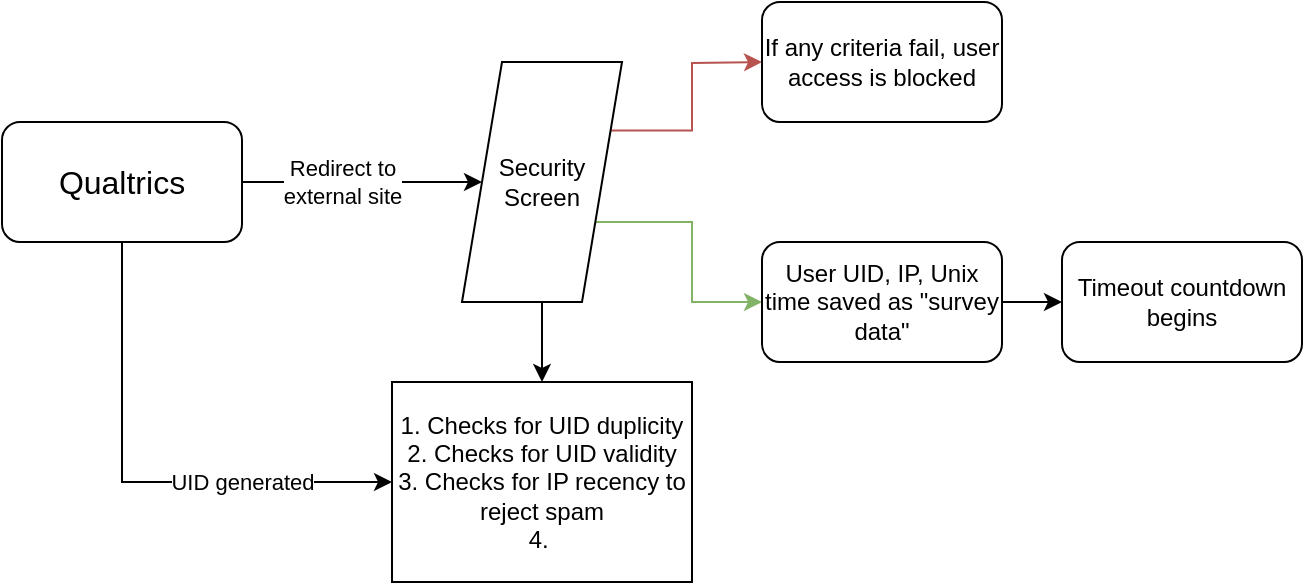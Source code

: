 <mxfile version="25.0.1">
  <diagram name="Page-1" id="Qxaexs4sUwDNYW5sFrN8">
    <mxGraphModel dx="596" dy="384" grid="1" gridSize="10" guides="1" tooltips="1" connect="1" arrows="1" fold="1" page="1" pageScale="1" pageWidth="850" pageHeight="1100" math="0" shadow="0">
      <root>
        <mxCell id="0" />
        <mxCell id="1" parent="0" />
        <mxCell id="h70dZAe4g8dP535I-NNz-4" style="edgeStyle=orthogonalEdgeStyle;rounded=0;orthogonalLoop=1;jettySize=auto;html=1;entryX=0;entryY=0.5;entryDx=0;entryDy=0;" edge="1" parent="1" source="h70dZAe4g8dP535I-NNz-1" target="h70dZAe4g8dP535I-NNz-3">
          <mxGeometry relative="1" as="geometry" />
        </mxCell>
        <mxCell id="h70dZAe4g8dP535I-NNz-14" value="Redirect to&lt;div&gt;external site&lt;/div&gt;" style="edgeLabel;html=1;align=center;verticalAlign=middle;resizable=0;points=[];" vertex="1" connectable="0" parent="h70dZAe4g8dP535I-NNz-4">
          <mxGeometry x="-0.28" y="2" relative="1" as="geometry">
            <mxPoint x="7" y="2" as="offset" />
          </mxGeometry>
        </mxCell>
        <mxCell id="h70dZAe4g8dP535I-NNz-10" style="edgeStyle=orthogonalEdgeStyle;rounded=0;orthogonalLoop=1;jettySize=auto;html=1;entryX=0;entryY=0.5;entryDx=0;entryDy=0;exitX=0.5;exitY=1;exitDx=0;exitDy=0;" edge="1" parent="1" source="h70dZAe4g8dP535I-NNz-1" target="h70dZAe4g8dP535I-NNz-5">
          <mxGeometry relative="1" as="geometry">
            <Array as="points">
              <mxPoint x="410" y="420" />
            </Array>
          </mxGeometry>
        </mxCell>
        <mxCell id="h70dZAe4g8dP535I-NNz-13" value="UID generated" style="edgeLabel;html=1;align=center;verticalAlign=middle;resizable=0;points=[];" vertex="1" connectable="0" parent="h70dZAe4g8dP535I-NNz-10">
          <mxGeometry x="0.415" y="-2" relative="1" as="geometry">
            <mxPoint x="-1" y="-2" as="offset" />
          </mxGeometry>
        </mxCell>
        <mxCell id="h70dZAe4g8dP535I-NNz-1" value="&lt;font style=&quot;font-size: 16px;&quot;&gt;Qualtrics&lt;/font&gt;" style="rounded=1;whiteSpace=wrap;html=1;" vertex="1" parent="1">
          <mxGeometry x="350" y="240" width="120" height="60" as="geometry" />
        </mxCell>
        <mxCell id="h70dZAe4g8dP535I-NNz-6" value="" style="edgeStyle=orthogonalEdgeStyle;rounded=0;orthogonalLoop=1;jettySize=auto;html=1;" edge="1" parent="1" source="h70dZAe4g8dP535I-NNz-3" target="h70dZAe4g8dP535I-NNz-5">
          <mxGeometry relative="1" as="geometry" />
        </mxCell>
        <mxCell id="h70dZAe4g8dP535I-NNz-9" value="" style="edgeStyle=orthogonalEdgeStyle;rounded=0;orthogonalLoop=1;jettySize=auto;html=1;fillColor=#d5e8d4;strokeColor=#82b366;exitX=1;exitY=0.75;exitDx=0;exitDy=0;" edge="1" parent="1" source="h70dZAe4g8dP535I-NNz-3" target="h70dZAe4g8dP535I-NNz-8">
          <mxGeometry relative="1" as="geometry" />
        </mxCell>
        <mxCell id="h70dZAe4g8dP535I-NNz-17" style="edgeStyle=orthogonalEdgeStyle;rounded=0;orthogonalLoop=1;jettySize=auto;html=1;fillColor=#f8cecc;strokeColor=#b85450;exitX=1;exitY=0.25;exitDx=0;exitDy=0;" edge="1" parent="1" source="h70dZAe4g8dP535I-NNz-3">
          <mxGeometry relative="1" as="geometry">
            <mxPoint x="730" y="210" as="targetPoint" />
          </mxGeometry>
        </mxCell>
        <mxCell id="h70dZAe4g8dP535I-NNz-3" value="Security&lt;div&gt;Screen&lt;/div&gt;" style="shape=parallelogram;perimeter=parallelogramPerimeter;whiteSpace=wrap;html=1;fixedSize=1;" vertex="1" parent="1">
          <mxGeometry x="580" y="210" width="80" height="120" as="geometry" />
        </mxCell>
        <mxCell id="h70dZAe4g8dP535I-NNz-5" value="1. Checks for UID duplicity&lt;div&gt;2. Checks for UID validity&lt;br&gt;&lt;div&gt;3. Checks for IP recency to reject spam&lt;/div&gt;&lt;div&gt;4.&amp;nbsp;&lt;/div&gt;&lt;/div&gt;" style="whiteSpace=wrap;html=1;" vertex="1" parent="1">
          <mxGeometry x="545" y="370" width="150" height="100" as="geometry" />
        </mxCell>
        <mxCell id="h70dZAe4g8dP535I-NNz-16" value="" style="edgeStyle=orthogonalEdgeStyle;rounded=0;orthogonalLoop=1;jettySize=auto;html=1;" edge="1" parent="1" source="h70dZAe4g8dP535I-NNz-8" target="h70dZAe4g8dP535I-NNz-15">
          <mxGeometry relative="1" as="geometry" />
        </mxCell>
        <mxCell id="h70dZAe4g8dP535I-NNz-8" value="User UID, IP, Unix time saved as &quot;survey data&quot;" style="rounded=1;whiteSpace=wrap;html=1;" vertex="1" parent="1">
          <mxGeometry x="730" y="300" width="120" height="60" as="geometry" />
        </mxCell>
        <mxCell id="h70dZAe4g8dP535I-NNz-15" value="Timeout countdown begins" style="whiteSpace=wrap;html=1;rounded=1;" vertex="1" parent="1">
          <mxGeometry x="880" y="300" width="120" height="60" as="geometry" />
        </mxCell>
        <mxCell id="h70dZAe4g8dP535I-NNz-18" value="If any criteria fail, user access is blocked" style="rounded=1;whiteSpace=wrap;html=1;" vertex="1" parent="1">
          <mxGeometry x="730" y="180" width="120" height="60" as="geometry" />
        </mxCell>
      </root>
    </mxGraphModel>
  </diagram>
</mxfile>
